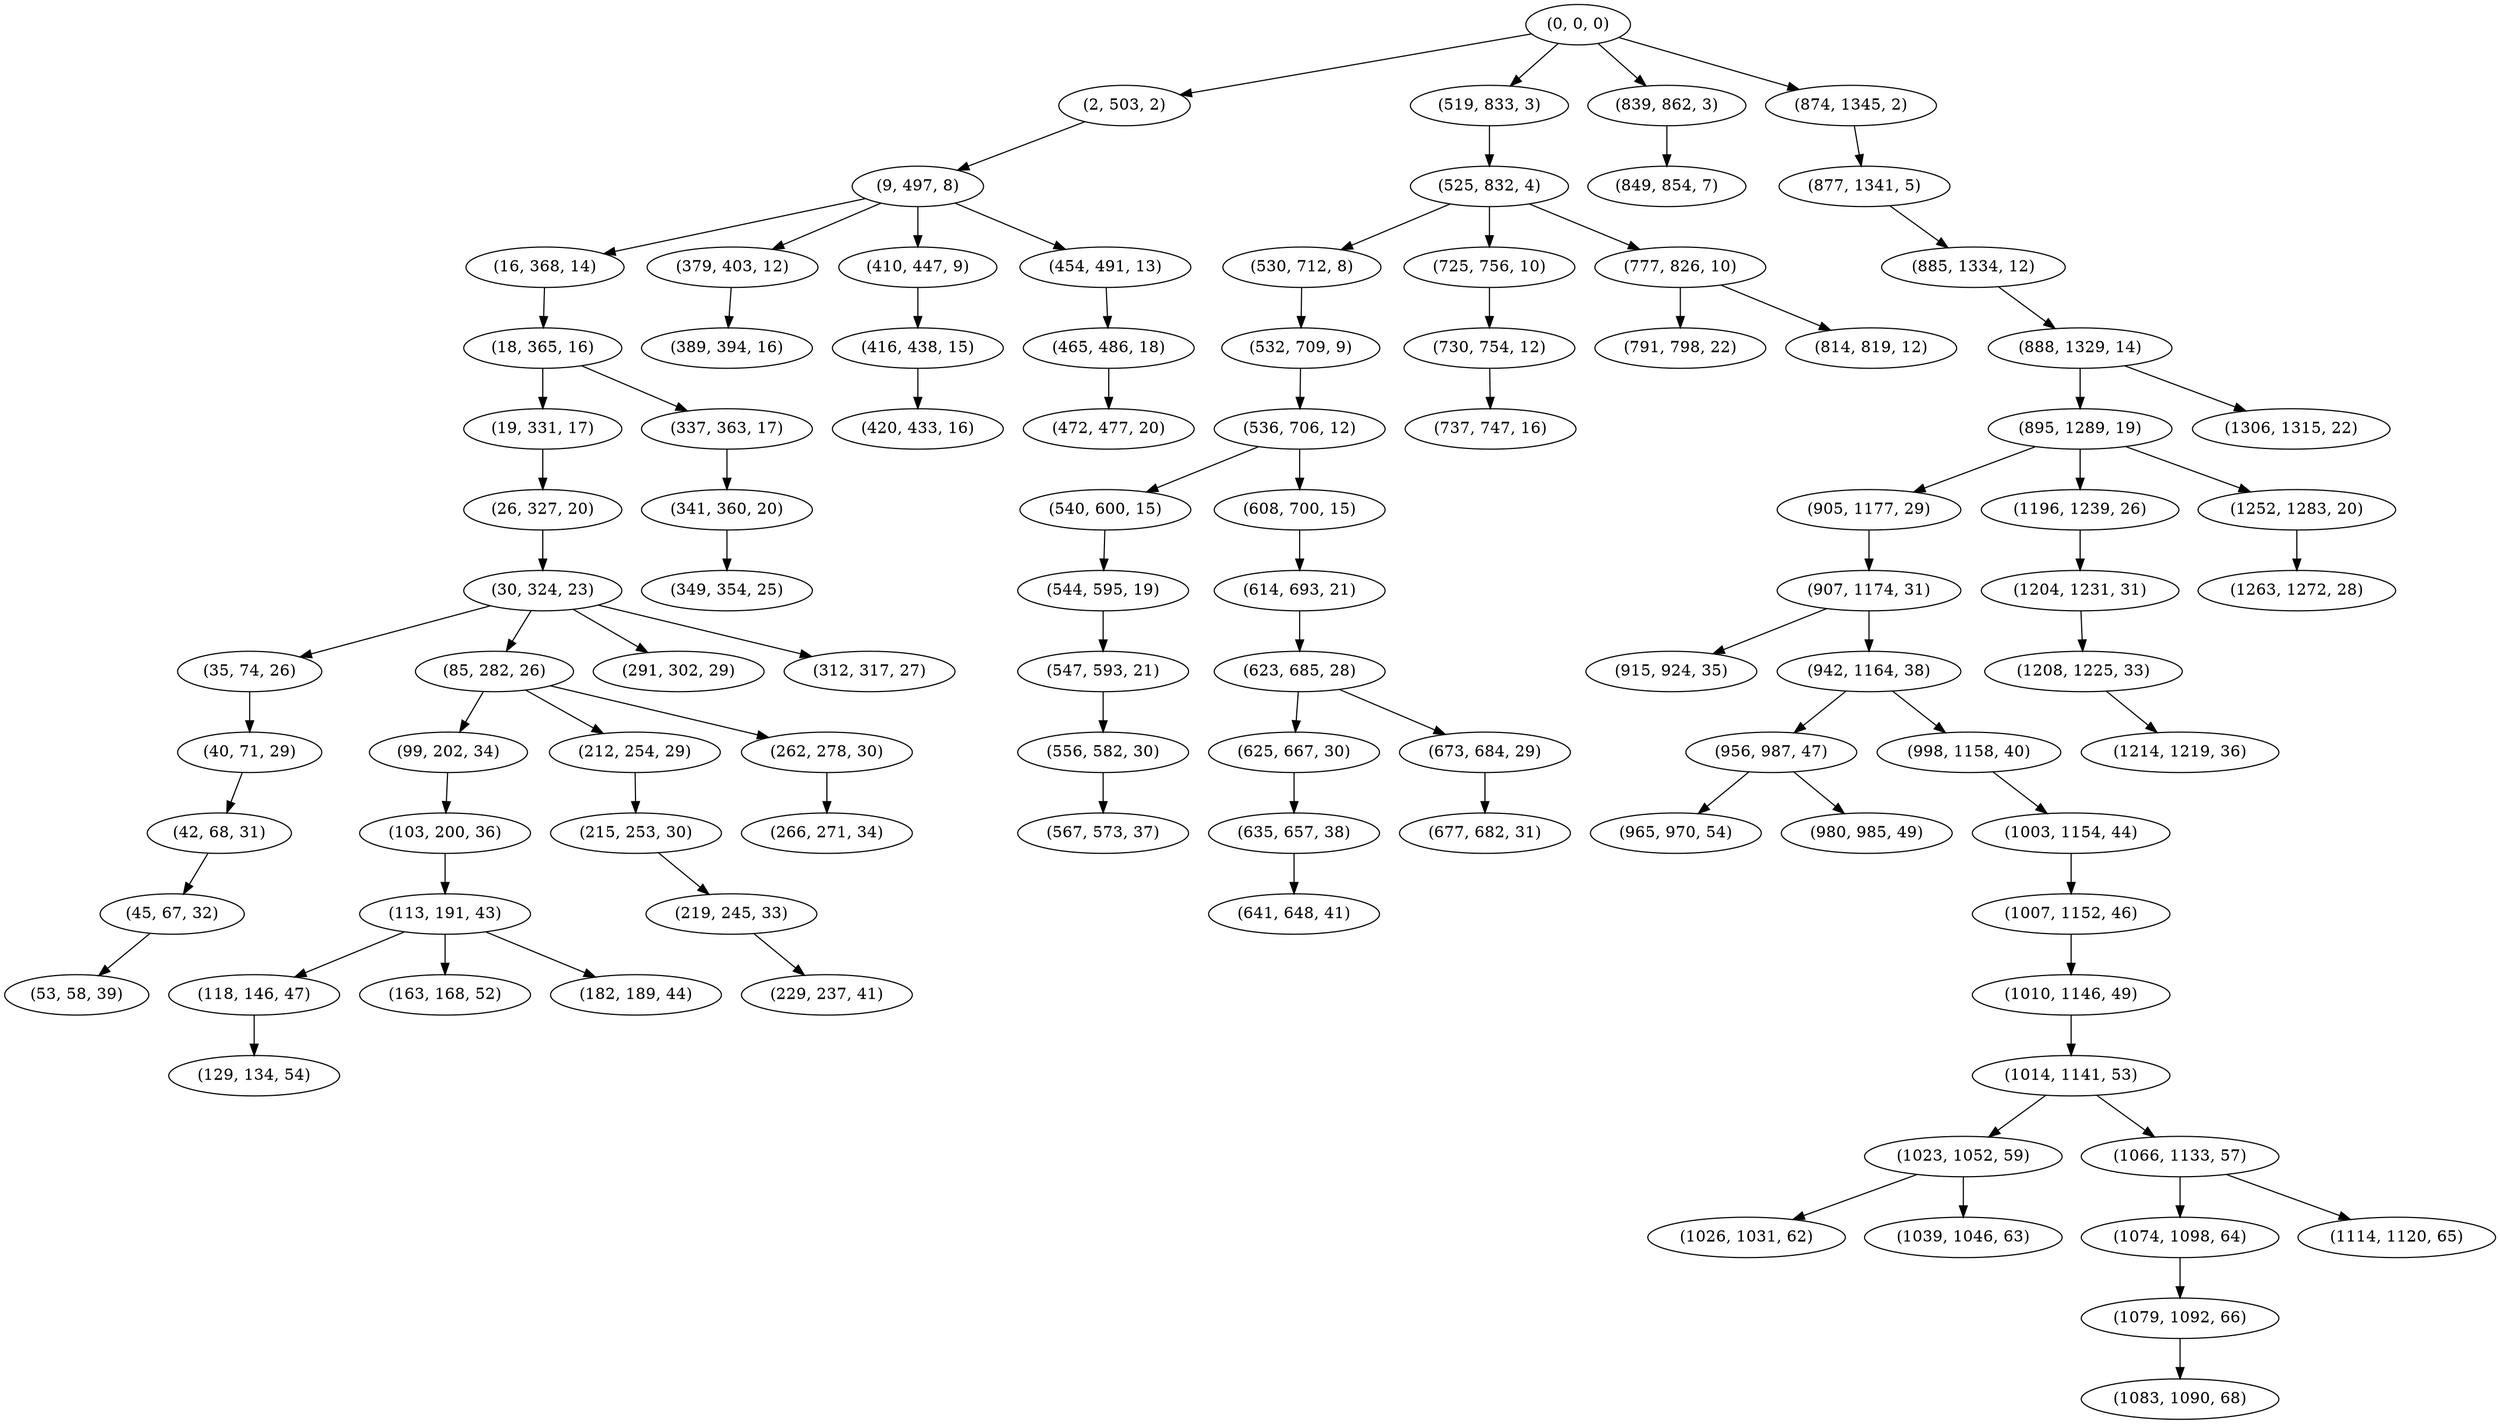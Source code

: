 digraph tree {
    "(0, 0, 0)";
    "(2, 503, 2)";
    "(9, 497, 8)";
    "(16, 368, 14)";
    "(18, 365, 16)";
    "(19, 331, 17)";
    "(26, 327, 20)";
    "(30, 324, 23)";
    "(35, 74, 26)";
    "(40, 71, 29)";
    "(42, 68, 31)";
    "(45, 67, 32)";
    "(53, 58, 39)";
    "(85, 282, 26)";
    "(99, 202, 34)";
    "(103, 200, 36)";
    "(113, 191, 43)";
    "(118, 146, 47)";
    "(129, 134, 54)";
    "(163, 168, 52)";
    "(182, 189, 44)";
    "(212, 254, 29)";
    "(215, 253, 30)";
    "(219, 245, 33)";
    "(229, 237, 41)";
    "(262, 278, 30)";
    "(266, 271, 34)";
    "(291, 302, 29)";
    "(312, 317, 27)";
    "(337, 363, 17)";
    "(341, 360, 20)";
    "(349, 354, 25)";
    "(379, 403, 12)";
    "(389, 394, 16)";
    "(410, 447, 9)";
    "(416, 438, 15)";
    "(420, 433, 16)";
    "(454, 491, 13)";
    "(465, 486, 18)";
    "(472, 477, 20)";
    "(519, 833, 3)";
    "(525, 832, 4)";
    "(530, 712, 8)";
    "(532, 709, 9)";
    "(536, 706, 12)";
    "(540, 600, 15)";
    "(544, 595, 19)";
    "(547, 593, 21)";
    "(556, 582, 30)";
    "(567, 573, 37)";
    "(608, 700, 15)";
    "(614, 693, 21)";
    "(623, 685, 28)";
    "(625, 667, 30)";
    "(635, 657, 38)";
    "(641, 648, 41)";
    "(673, 684, 29)";
    "(677, 682, 31)";
    "(725, 756, 10)";
    "(730, 754, 12)";
    "(737, 747, 16)";
    "(777, 826, 10)";
    "(791, 798, 22)";
    "(814, 819, 12)";
    "(839, 862, 3)";
    "(849, 854, 7)";
    "(874, 1345, 2)";
    "(877, 1341, 5)";
    "(885, 1334, 12)";
    "(888, 1329, 14)";
    "(895, 1289, 19)";
    "(905, 1177, 29)";
    "(907, 1174, 31)";
    "(915, 924, 35)";
    "(942, 1164, 38)";
    "(956, 987, 47)";
    "(965, 970, 54)";
    "(980, 985, 49)";
    "(998, 1158, 40)";
    "(1003, 1154, 44)";
    "(1007, 1152, 46)";
    "(1010, 1146, 49)";
    "(1014, 1141, 53)";
    "(1023, 1052, 59)";
    "(1026, 1031, 62)";
    "(1039, 1046, 63)";
    "(1066, 1133, 57)";
    "(1074, 1098, 64)";
    "(1079, 1092, 66)";
    "(1083, 1090, 68)";
    "(1114, 1120, 65)";
    "(1196, 1239, 26)";
    "(1204, 1231, 31)";
    "(1208, 1225, 33)";
    "(1214, 1219, 36)";
    "(1252, 1283, 20)";
    "(1263, 1272, 28)";
    "(1306, 1315, 22)";
    "(0, 0, 0)" -> "(2, 503, 2)";
    "(0, 0, 0)" -> "(519, 833, 3)";
    "(0, 0, 0)" -> "(839, 862, 3)";
    "(0, 0, 0)" -> "(874, 1345, 2)";
    "(2, 503, 2)" -> "(9, 497, 8)";
    "(9, 497, 8)" -> "(16, 368, 14)";
    "(9, 497, 8)" -> "(379, 403, 12)";
    "(9, 497, 8)" -> "(410, 447, 9)";
    "(9, 497, 8)" -> "(454, 491, 13)";
    "(16, 368, 14)" -> "(18, 365, 16)";
    "(18, 365, 16)" -> "(19, 331, 17)";
    "(18, 365, 16)" -> "(337, 363, 17)";
    "(19, 331, 17)" -> "(26, 327, 20)";
    "(26, 327, 20)" -> "(30, 324, 23)";
    "(30, 324, 23)" -> "(35, 74, 26)";
    "(30, 324, 23)" -> "(85, 282, 26)";
    "(30, 324, 23)" -> "(291, 302, 29)";
    "(30, 324, 23)" -> "(312, 317, 27)";
    "(35, 74, 26)" -> "(40, 71, 29)";
    "(40, 71, 29)" -> "(42, 68, 31)";
    "(42, 68, 31)" -> "(45, 67, 32)";
    "(45, 67, 32)" -> "(53, 58, 39)";
    "(85, 282, 26)" -> "(99, 202, 34)";
    "(85, 282, 26)" -> "(212, 254, 29)";
    "(85, 282, 26)" -> "(262, 278, 30)";
    "(99, 202, 34)" -> "(103, 200, 36)";
    "(103, 200, 36)" -> "(113, 191, 43)";
    "(113, 191, 43)" -> "(118, 146, 47)";
    "(113, 191, 43)" -> "(163, 168, 52)";
    "(113, 191, 43)" -> "(182, 189, 44)";
    "(118, 146, 47)" -> "(129, 134, 54)";
    "(212, 254, 29)" -> "(215, 253, 30)";
    "(215, 253, 30)" -> "(219, 245, 33)";
    "(219, 245, 33)" -> "(229, 237, 41)";
    "(262, 278, 30)" -> "(266, 271, 34)";
    "(337, 363, 17)" -> "(341, 360, 20)";
    "(341, 360, 20)" -> "(349, 354, 25)";
    "(379, 403, 12)" -> "(389, 394, 16)";
    "(410, 447, 9)" -> "(416, 438, 15)";
    "(416, 438, 15)" -> "(420, 433, 16)";
    "(454, 491, 13)" -> "(465, 486, 18)";
    "(465, 486, 18)" -> "(472, 477, 20)";
    "(519, 833, 3)" -> "(525, 832, 4)";
    "(525, 832, 4)" -> "(530, 712, 8)";
    "(525, 832, 4)" -> "(725, 756, 10)";
    "(525, 832, 4)" -> "(777, 826, 10)";
    "(530, 712, 8)" -> "(532, 709, 9)";
    "(532, 709, 9)" -> "(536, 706, 12)";
    "(536, 706, 12)" -> "(540, 600, 15)";
    "(536, 706, 12)" -> "(608, 700, 15)";
    "(540, 600, 15)" -> "(544, 595, 19)";
    "(544, 595, 19)" -> "(547, 593, 21)";
    "(547, 593, 21)" -> "(556, 582, 30)";
    "(556, 582, 30)" -> "(567, 573, 37)";
    "(608, 700, 15)" -> "(614, 693, 21)";
    "(614, 693, 21)" -> "(623, 685, 28)";
    "(623, 685, 28)" -> "(625, 667, 30)";
    "(623, 685, 28)" -> "(673, 684, 29)";
    "(625, 667, 30)" -> "(635, 657, 38)";
    "(635, 657, 38)" -> "(641, 648, 41)";
    "(673, 684, 29)" -> "(677, 682, 31)";
    "(725, 756, 10)" -> "(730, 754, 12)";
    "(730, 754, 12)" -> "(737, 747, 16)";
    "(777, 826, 10)" -> "(791, 798, 22)";
    "(777, 826, 10)" -> "(814, 819, 12)";
    "(839, 862, 3)" -> "(849, 854, 7)";
    "(874, 1345, 2)" -> "(877, 1341, 5)";
    "(877, 1341, 5)" -> "(885, 1334, 12)";
    "(885, 1334, 12)" -> "(888, 1329, 14)";
    "(888, 1329, 14)" -> "(895, 1289, 19)";
    "(888, 1329, 14)" -> "(1306, 1315, 22)";
    "(895, 1289, 19)" -> "(905, 1177, 29)";
    "(895, 1289, 19)" -> "(1196, 1239, 26)";
    "(895, 1289, 19)" -> "(1252, 1283, 20)";
    "(905, 1177, 29)" -> "(907, 1174, 31)";
    "(907, 1174, 31)" -> "(915, 924, 35)";
    "(907, 1174, 31)" -> "(942, 1164, 38)";
    "(942, 1164, 38)" -> "(956, 987, 47)";
    "(942, 1164, 38)" -> "(998, 1158, 40)";
    "(956, 987, 47)" -> "(965, 970, 54)";
    "(956, 987, 47)" -> "(980, 985, 49)";
    "(998, 1158, 40)" -> "(1003, 1154, 44)";
    "(1003, 1154, 44)" -> "(1007, 1152, 46)";
    "(1007, 1152, 46)" -> "(1010, 1146, 49)";
    "(1010, 1146, 49)" -> "(1014, 1141, 53)";
    "(1014, 1141, 53)" -> "(1023, 1052, 59)";
    "(1014, 1141, 53)" -> "(1066, 1133, 57)";
    "(1023, 1052, 59)" -> "(1026, 1031, 62)";
    "(1023, 1052, 59)" -> "(1039, 1046, 63)";
    "(1066, 1133, 57)" -> "(1074, 1098, 64)";
    "(1066, 1133, 57)" -> "(1114, 1120, 65)";
    "(1074, 1098, 64)" -> "(1079, 1092, 66)";
    "(1079, 1092, 66)" -> "(1083, 1090, 68)";
    "(1196, 1239, 26)" -> "(1204, 1231, 31)";
    "(1204, 1231, 31)" -> "(1208, 1225, 33)";
    "(1208, 1225, 33)" -> "(1214, 1219, 36)";
    "(1252, 1283, 20)" -> "(1263, 1272, 28)";
}
